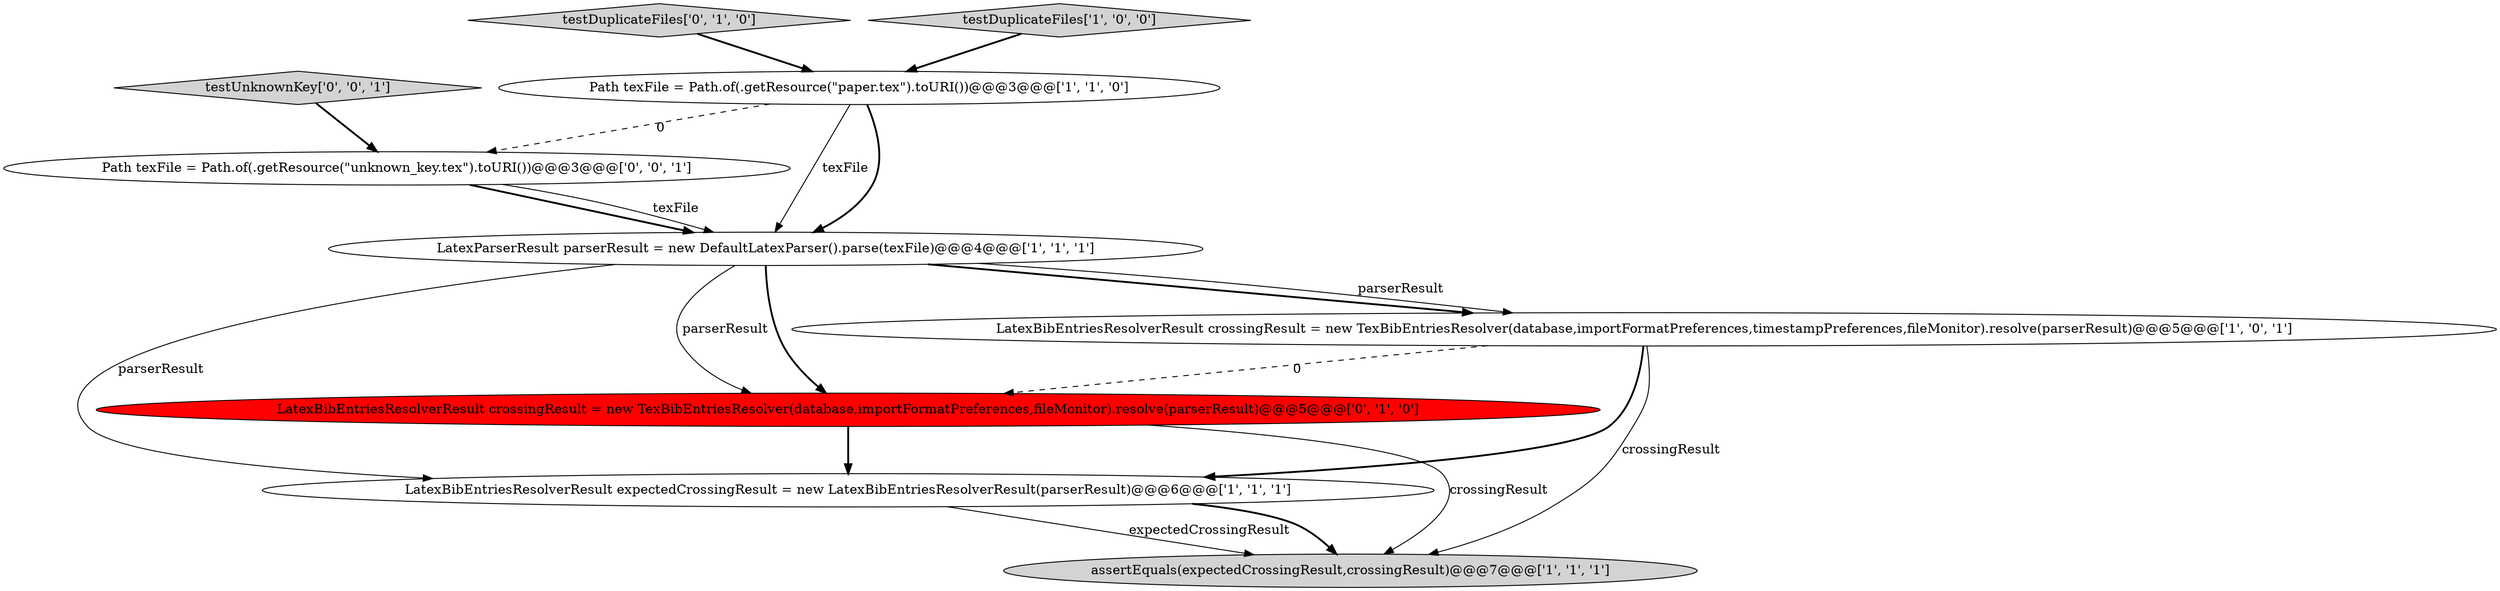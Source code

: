 digraph {
0 [style = filled, label = "LatexBibEntriesResolverResult expectedCrossingResult = new LatexBibEntriesResolverResult(parserResult)@@@6@@@['1', '1', '1']", fillcolor = white, shape = ellipse image = "AAA0AAABBB1BBB"];
7 [style = filled, label = "testDuplicateFiles['0', '1', '0']", fillcolor = lightgray, shape = diamond image = "AAA0AAABBB2BBB"];
5 [style = filled, label = "testDuplicateFiles['1', '0', '0']", fillcolor = lightgray, shape = diamond image = "AAA0AAABBB1BBB"];
4 [style = filled, label = "LatexBibEntriesResolverResult crossingResult = new TexBibEntriesResolver(database,importFormatPreferences,timestampPreferences,fileMonitor).resolve(parserResult)@@@5@@@['1', '0', '1']", fillcolor = white, shape = ellipse image = "AAA0AAABBB1BBB"];
6 [style = filled, label = "LatexBibEntriesResolverResult crossingResult = new TexBibEntriesResolver(database,importFormatPreferences,fileMonitor).resolve(parserResult)@@@5@@@['0', '1', '0']", fillcolor = red, shape = ellipse image = "AAA1AAABBB2BBB"];
8 [style = filled, label = "Path texFile = Path.of(.getResource(\"unknown_key.tex\").toURI())@@@3@@@['0', '0', '1']", fillcolor = white, shape = ellipse image = "AAA0AAABBB3BBB"];
3 [style = filled, label = "LatexParserResult parserResult = new DefaultLatexParser().parse(texFile)@@@4@@@['1', '1', '1']", fillcolor = white, shape = ellipse image = "AAA0AAABBB1BBB"];
2 [style = filled, label = "Path texFile = Path.of(.getResource(\"paper.tex\").toURI())@@@3@@@['1', '1', '0']", fillcolor = white, shape = ellipse image = "AAA0AAABBB1BBB"];
1 [style = filled, label = "assertEquals(expectedCrossingResult,crossingResult)@@@7@@@['1', '1', '1']", fillcolor = lightgray, shape = ellipse image = "AAA0AAABBB1BBB"];
9 [style = filled, label = "testUnknownKey['0', '0', '1']", fillcolor = lightgray, shape = diamond image = "AAA0AAABBB3BBB"];
3->6 [style = bold, label=""];
5->2 [style = bold, label=""];
6->1 [style = solid, label="crossingResult"];
6->0 [style = bold, label=""];
8->3 [style = bold, label=""];
0->1 [style = solid, label="expectedCrossingResult"];
3->0 [style = solid, label="parserResult"];
4->6 [style = dashed, label="0"];
4->1 [style = solid, label="crossingResult"];
9->8 [style = bold, label=""];
2->8 [style = dashed, label="0"];
8->3 [style = solid, label="texFile"];
3->4 [style = bold, label=""];
0->1 [style = bold, label=""];
2->3 [style = solid, label="texFile"];
7->2 [style = bold, label=""];
2->3 [style = bold, label=""];
4->0 [style = bold, label=""];
3->4 [style = solid, label="parserResult"];
3->6 [style = solid, label="parserResult"];
}
